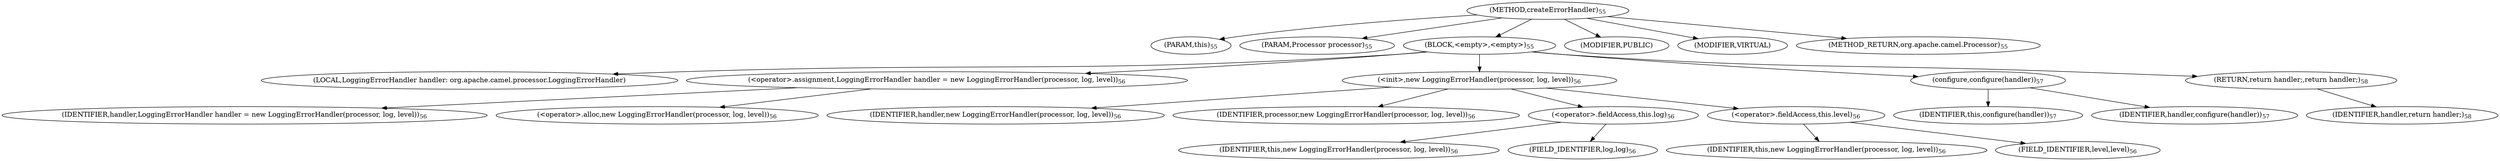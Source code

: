 digraph "createErrorHandler" {  
"129" [label = <(METHOD,createErrorHandler)<SUB>55</SUB>> ]
"16" [label = <(PARAM,this)<SUB>55</SUB>> ]
"130" [label = <(PARAM,Processor processor)<SUB>55</SUB>> ]
"131" [label = <(BLOCK,&lt;empty&gt;,&lt;empty&gt;)<SUB>55</SUB>> ]
"14" [label = <(LOCAL,LoggingErrorHandler handler: org.apache.camel.processor.LoggingErrorHandler)> ]
"132" [label = <(&lt;operator&gt;.assignment,LoggingErrorHandler handler = new LoggingErrorHandler(processor, log, level))<SUB>56</SUB>> ]
"133" [label = <(IDENTIFIER,handler,LoggingErrorHandler handler = new LoggingErrorHandler(processor, log, level))<SUB>56</SUB>> ]
"134" [label = <(&lt;operator&gt;.alloc,new LoggingErrorHandler(processor, log, level))<SUB>56</SUB>> ]
"135" [label = <(&lt;init&gt;,new LoggingErrorHandler(processor, log, level))<SUB>56</SUB>> ]
"13" [label = <(IDENTIFIER,handler,new LoggingErrorHandler(processor, log, level))<SUB>56</SUB>> ]
"136" [label = <(IDENTIFIER,processor,new LoggingErrorHandler(processor, log, level))<SUB>56</SUB>> ]
"137" [label = <(&lt;operator&gt;.fieldAccess,this.log)<SUB>56</SUB>> ]
"138" [label = <(IDENTIFIER,this,new LoggingErrorHandler(processor, log, level))<SUB>56</SUB>> ]
"139" [label = <(FIELD_IDENTIFIER,log,log)<SUB>56</SUB>> ]
"140" [label = <(&lt;operator&gt;.fieldAccess,this.level)<SUB>56</SUB>> ]
"141" [label = <(IDENTIFIER,this,new LoggingErrorHandler(processor, log, level))<SUB>56</SUB>> ]
"142" [label = <(FIELD_IDENTIFIER,level,level)<SUB>56</SUB>> ]
"143" [label = <(configure,configure(handler))<SUB>57</SUB>> ]
"15" [label = <(IDENTIFIER,this,configure(handler))<SUB>57</SUB>> ]
"144" [label = <(IDENTIFIER,handler,configure(handler))<SUB>57</SUB>> ]
"145" [label = <(RETURN,return handler;,return handler;)<SUB>58</SUB>> ]
"146" [label = <(IDENTIFIER,handler,return handler;)<SUB>58</SUB>> ]
"147" [label = <(MODIFIER,PUBLIC)> ]
"148" [label = <(MODIFIER,VIRTUAL)> ]
"149" [label = <(METHOD_RETURN,org.apache.camel.Processor)<SUB>55</SUB>> ]
  "129" -> "16" 
  "129" -> "130" 
  "129" -> "131" 
  "129" -> "147" 
  "129" -> "148" 
  "129" -> "149" 
  "131" -> "14" 
  "131" -> "132" 
  "131" -> "135" 
  "131" -> "143" 
  "131" -> "145" 
  "132" -> "133" 
  "132" -> "134" 
  "135" -> "13" 
  "135" -> "136" 
  "135" -> "137" 
  "135" -> "140" 
  "137" -> "138" 
  "137" -> "139" 
  "140" -> "141" 
  "140" -> "142" 
  "143" -> "15" 
  "143" -> "144" 
  "145" -> "146" 
}
